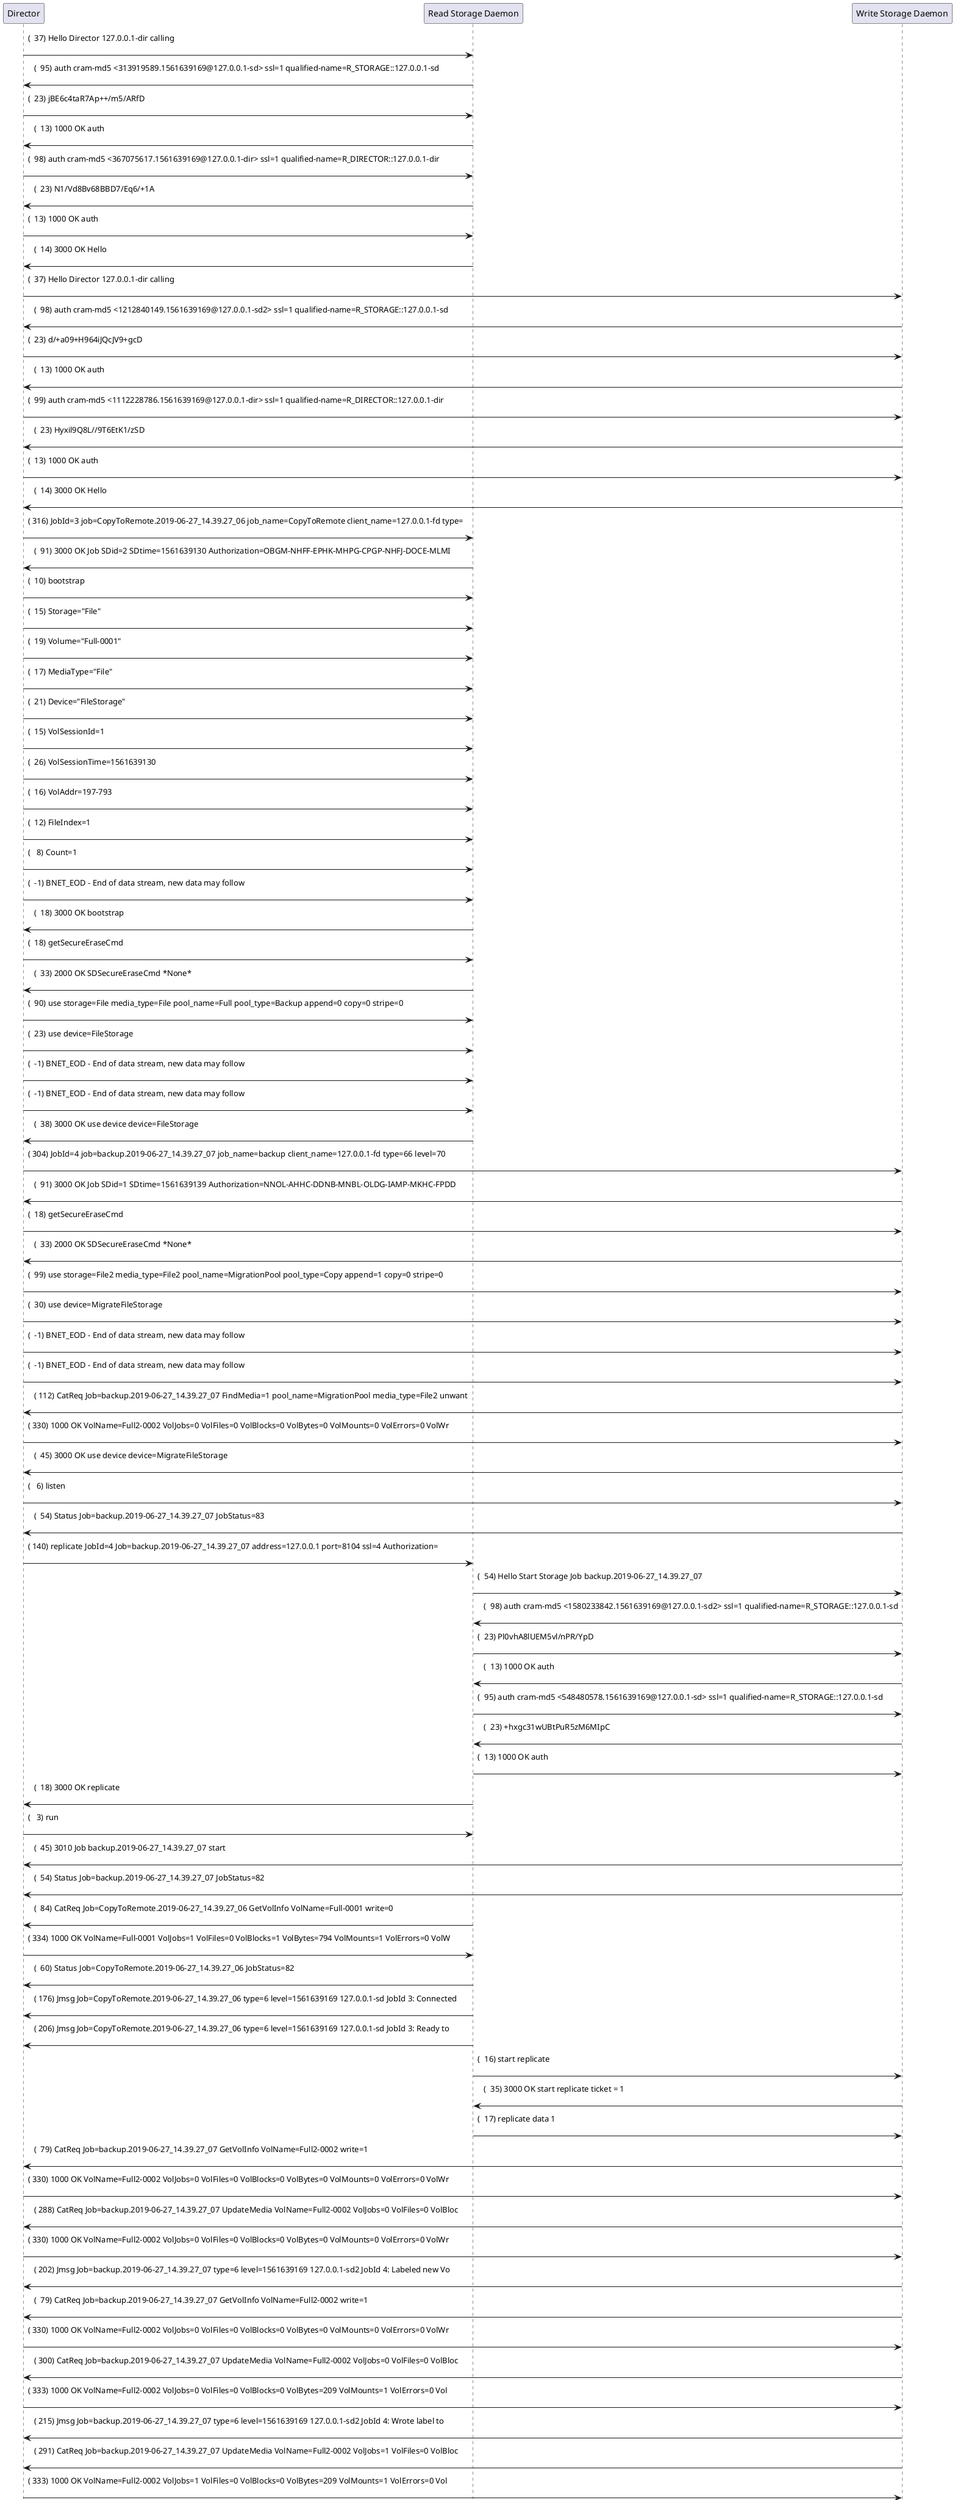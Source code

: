 .. uml::
  :caption: Network Sequence of a Migration of a Single Volume

  @startuml

  participant dir as "Director"
  participant sd as "Read Storage Daemon"
  participant sd2 as "Write Storage Daemon"

  dir -> sd: (  37) Hello Director 127.0.0.1-dir calling \n
  sd -> dir: (  95) auth cram-md5 <313919589.1561639169@127.0.0.1-sd> ssl=1 qualified-name=R_STORAGE::127.0.0.1-sd \n
  dir -> sd: (  23) jBE6c4taR7Ap++/m5/ARfD\n
  sd -> dir: (  13) 1000 OK auth \n
  dir -> sd: (  98) auth cram-md5 <367075617.1561639169@127.0.0.1-dir> ssl=1 qualified-name=R_DIRECTOR::127.0.0.1-dir \n
  sd -> dir: (  23) N1/Vd8Bv68BBD7/Eq6/+1A\n
  dir -> sd: (  13) 1000 OK auth \n
  sd -> dir: (  14) 3000 OK Hello \n
  dir -> sd2: (  37) Hello Director 127.0.0.1-dir calling \n
  sd2 -> dir: (  98) auth cram-md5 <1212840149.1561639169@127.0.0.1-sd2> ssl=1 qualified-name=R_STORAGE::127.0.0.1-sd\n
  dir -> sd2: (  23) d/+a09+H964iJQcJV9+gcD\n
  sd2 -> dir: (  13) 1000 OK auth \n
  dir -> sd2: (  99) auth cram-md5 <1112228786.1561639169@127.0.0.1-dir> ssl=1 qualified-name=R_DIRECTOR::127.0.0.1-dir \n
  sd2 -> dir: (  23) Hyxil9Q8L//9T6EtK1/zSD\n
  dir -> sd2: (  13) 1000 OK auth \n
  sd2 -> dir: (  14) 3000 OK Hello \n
  dir -> sd: ( 316) JobId=3 job=CopyToRemote.2019-06-27_14.39.27_06 job_name=CopyToRemote client_name=127.0.0.1-fd type=\n
  sd -> dir: (  91) 3000 OK Job SDid=2 SDtime=1561639130 Authorization=OBGM-NHFF-EPHK-MHPG-CPGP-NHFJ-DOCE-MLMI \n
  dir -> sd: (  10) bootstrap \n
  dir -> sd: (  15) Storage="File" \n
  dir -> sd: (  19) Volume="Full-0001" \n
  dir -> sd: (  17) MediaType="File" \n
  dir -> sd: (  21) Device="FileStorage" \n
  dir -> sd: (  15) VolSessionId=1 \n
  dir -> sd: (  26) VolSessionTime=1561639130 \n
  dir -> sd: (  16) VolAddr=197-793 \n
  dir -> sd: (  12) FileIndex=1 \n
  dir -> sd: (   8) Count=1 \n
  dir -> sd: (  -1) BNET_EOD - End of data stream, new data may follow\n
  sd -> dir: (  18) 3000 OK bootstrap \n
  dir -> sd: (  18) getSecureEraseCmd \n
  sd -> dir: (  33) 2000 OK SDSecureEraseCmd *None*  \n
  dir -> sd: (  90) use storage=File media_type=File pool_name=Full pool_type=Backup append=0 copy=0 stripe=0 \n
  dir -> sd: (  23) use device=FileStorage \n
  dir -> sd: (  -1) BNET_EOD - End of data stream, new data may follow\n
  dir -> sd: (  -1) BNET_EOD - End of data stream, new data may follow\n
  sd -> dir: (  38) 3000 OK use device device=FileStorage \n
  dir -> sd2: ( 304) JobId=4 job=backup.2019-06-27_14.39.27_07 job_name=backup client_name=127.0.0.1-fd type=66 level=70 \n
  sd2 -> dir: (  91) 3000 OK Job SDid=1 SDtime=1561639139 Authorization=NNOL-AHHC-DDNB-MNBL-OLDG-IAMP-MKHC-FPDD \n
  dir -> sd2: (  18) getSecureEraseCmd \n
  sd2 -> dir: (  33) 2000 OK SDSecureEraseCmd *None*  \n
  dir -> sd2: (  99) use storage=File2 media_type=File2 pool_name=MigrationPool pool_type=Copy append=1 copy=0 stripe=0 \n
  dir -> sd2: (  30) use device=MigrateFileStorage \n
  dir -> sd2: (  -1) BNET_EOD - End of data stream, new data may follow\n
  dir -> sd2: (  -1) BNET_EOD - End of data stream, new data may follow\n
  sd2 -> dir: ( 112) CatReq Job=backup.2019-06-27_14.39.27_07 FindMedia=1 pool_name=MigrationPool media_type=File2 unwant\n
  dir -> sd2: ( 330) 1000 OK VolName=Full2-0002 VolJobs=0 VolFiles=0 VolBlocks=0 VolBytes=0 VolMounts=0 VolErrors=0 VolWr\n
  sd2 -> dir: (  45) 3000 OK use device device=MigrateFileStorage \n
  dir -> sd2: (   6) listen\n
  sd2 -> dir: (  54) Status Job=backup.2019-06-27_14.39.27_07 JobStatus=83 \n
  dir -> sd: ( 140) replicate JobId=4 Job=backup.2019-06-27_14.39.27_07 address=127.0.0.1 port=8104 ssl=4 Authorization=\n
  sd -> sd2: (  54) Hello Start Storage Job backup.2019-06-27_14.39.27_07 \n
  sd2 -> sd: (  98) auth cram-md5 <1580233842.1561639169@127.0.0.1-sd2> ssl=1 qualified-name=R_STORAGE::127.0.0.1-sd\n
  sd -> sd2: (  23) Pl0vhA8lUEM5vl/nPR/YpD\n
  sd2 -> sd: (  13) 1000 OK auth \n
  sd -> sd2: (  95) auth cram-md5 <548480578.1561639169@127.0.0.1-sd> ssl=1 qualified-name=R_STORAGE::127.0.0.1-sd \n
  sd2 -> sd: (  23) +hxgc31wUBtPuR5zM6MIpC\n
  sd -> sd2: (  13) 1000 OK auth \n
  sd -> dir: (  18) 3000 OK replicate \n
  dir -> sd: (   3) run\n
  sd2 -> dir: (  45) 3010 Job backup.2019-06-27_14.39.27_07 start \n
  sd2 -> dir: (  54) Status Job=backup.2019-06-27_14.39.27_07 JobStatus=82 \n
  sd -> dir: (  84) CatReq Job=CopyToRemote.2019-06-27_14.39.27_06 GetVolInfo VolName=Full-0001 write=0 \n
  dir -> sd: ( 334) 1000 OK VolName=Full-0001 VolJobs=1 VolFiles=0 VolBlocks=1 VolBytes=794 VolMounts=1 VolErrors=0 VolW\n
  sd -> dir: (  60) Status Job=CopyToRemote.2019-06-27_14.39.27_06 JobStatus=82 \n
  sd -> dir: ( 176) Jmsg Job=CopyToRemote.2019-06-27_14.39.27_06 type=6 level=1561639169 127.0.0.1-sd JobId 3: Connected\n
  sd -> dir: ( 206) Jmsg Job=CopyToRemote.2019-06-27_14.39.27_06 type=6 level=1561639169 127.0.0.1-sd JobId 3: Ready to \n
  sd -> sd2: (  16) start replicate \n
  sd2 -> sd: (  35) 3000 OK start replicate ticket = 1 \n
  sd -> sd2: (  17) replicate data 1 \n
  sd2 -> dir: (  79) CatReq Job=backup.2019-06-27_14.39.27_07 GetVolInfo VolName=Full2-0002 write=1 \n
  dir -> sd2: ( 330) 1000 OK VolName=Full2-0002 VolJobs=0 VolFiles=0 VolBlocks=0 VolBytes=0 VolMounts=0 VolErrors=0 VolWr\n
  sd2 -> dir: ( 288) CatReq Job=backup.2019-06-27_14.39.27_07 UpdateMedia VolName=Full2-0002 VolJobs=0 VolFiles=0 VolBloc\n
  dir -> sd2: ( 330) 1000 OK VolName=Full2-0002 VolJobs=0 VolFiles=0 VolBlocks=0 VolBytes=0 VolMounts=0 VolErrors=0 VolWr\n
  sd2 -> dir: ( 202) Jmsg Job=backup.2019-06-27_14.39.27_07 type=6 level=1561639169 127.0.0.1-sd2 JobId 4: Labeled new Vo\n
  sd2 -> dir: (  79) CatReq Job=backup.2019-06-27_14.39.27_07 GetVolInfo VolName=Full2-0002 write=1 \n
  dir -> sd2: ( 330) 1000 OK VolName=Full2-0002 VolJobs=0 VolFiles=0 VolBlocks=0 VolBytes=0 VolMounts=0 VolErrors=0 VolWr\n
  sd2 -> dir: ( 300) CatReq Job=backup.2019-06-27_14.39.27_07 UpdateMedia VolName=Full2-0002 VolJobs=0 VolFiles=0 VolBloc\n
  dir -> sd2: ( 333) 1000 OK VolName=Full2-0002 VolJobs=0 VolFiles=0 VolBlocks=0 VolBytes=209 VolMounts=1 VolErrors=0 Vol\n
  sd2 -> dir: ( 215) Jmsg Job=backup.2019-06-27_14.39.27_07 type=6 level=1561639169 127.0.0.1-sd2 JobId 4: Wrote label to\n
  sd2 -> dir: ( 291) CatReq Job=backup.2019-06-27_14.39.27_07 UpdateMedia VolName=Full2-0002 VolJobs=1 VolFiles=0 VolBloc\n
  dir -> sd2: ( 333) 1000 OK VolName=Full2-0002 VolJobs=1 VolFiles=0 VolBlocks=0 VolBytes=209 VolMounts=1 VolErrors=0 Vol\n
  sd2 -> sd: (  13) 3000 OK data \n
  sd -> dir: ( 147) Jmsg Job=CopyToRemote.2019-06-27_14.39.27_06 type=6 level=1561639169 127.0.0.1-sd JobId 3: Forward s\n
  sd -> sd2: (   5) 1 1 0\n
  sd -> sd2: ( 130) 1 3 /home/franku/01-prj/git/bareos-master/regress/bin/tape_optionsP0D BFAYW IG0 B Po Po A b BAA I B\n
  sd -> sd2: (  -1) BNET_EOD - End of data stream, new data may follow\n
  sd2 -> dir: ( 206) UpdCat Job=backup.2019-06-27_14.39.27_07 FileAttributes ]1 3 /home/franku/01-prj/\n
  sd -> sd2: (   5) 1 2 0\n
  sd -> sd2: (  27) # nothing needed for Linux \n
  sd -> sd2: (  -1) BNET_EOD - End of data stream, new data may follow\n
  sd -> sd2: (   5) 1 3 0\n
  sd -> sd2: (  16) CC 9g=\n
  sd -> dir: ( 211) Jmsg Job=CopyToRemote.2019-06-27_14.39.27_06 type=6 level=1561639169 127.0.0.1-sd JobId 3: End of Vo\n
  sd2 -> dir: (  92) UpdCat Job=backup.2019-06-27_14.39.27_07 FileAttributes ]CC 9g=\n
  sd -> dir: ( 111) Jmsg Job=CopyToRemote.2019-06-27_14.39.27_06 type=6 level=1561639169 127.0.0.1-sd JobId 3: End of al\n
  sd -> sd2: (  -1) BNET_EOD - End of data stream, new data may follow\n
  sd -> sd2: (  -1) BNET_EOD - End of data stream, new data may follow\n
  sd2 -> sd: (  23) 3000 OK replicate data \n
  sd2 -> dir: ( 177) Jmsg Job=backup.2019-06-27_14.39.27_07 type=6 level=1561639169 127.0.0.1-sd2 JobId 4: Releasing devi\n
  sd -> sd2: (  14) end replicate \n
  sd2 -> dir: ( 156) CatReq Job=backup.2019-06-27_14.39.27_07 CreateJobMedia FirstIndex=1 LastIndex=1 StartFile=0 EndFile\n
  dir -> sd2: (  23) 1000 OK CreateJobMedia \n
  sd2 -> dir: ( 291) CatReq Job=backup.2019-06-27_14.39.27_07 UpdateMedia VolName=Full2-0002 VolJobs=1 VolFiles=0 VolBloc\n
  dir -> sd2: ( 335) 1000 OK VolName=Full2-0002 VolJobs=1 VolFiles=0 VolBlocks=1 VolBytes=820 VolMounts=1 VolErrors=0 Vol\n
  sd2 -> dir: ( 141) Jmsg Job=backup.2019-06-27_14.39.27_07 type=6 level=1561639169 127.0.0.1-sd2 JobId 4: Elapsed time=0\n
  sd2 -> dir: (  54) Status Job=backup.2019-06-27_14.39.27_07 JobStatus=84 \n
  sd2 -> sd: (  22) 3000 OK end replicate \n
  sd -> sd2: (  -4) BNET_TERMINATE - Conversation terminated, doing close() \n
  sd -> dir: ( 175) Jmsg Job=CopyToRemote.2019-06-27_14.39.27_06 type=6 level=1561639169 127.0.0.1-sd JobId 3: Releasing\n
  sd2 -> dir: (  92) 3099 Job backup.2019-06-27_14.39.27_07 end JobStatus=84 JobFiles=1 JobBytes=173 JobErrors=0 \n
  sd -> dir: ( 297) CatReq Job=CopyToRemote.2019-06-27_14.39.27_06 UpdateMedia VolName=Full-0001 VolJobs=1 VolFiles=0 Vo\n
  sd2 -> dir: (  -1) BNET_EOD - End of data stream, new data may follow\n
  sd2 -> dir: (  -4) BNET_TERMINATE - Conversation terminated, doing close() \n
  sd2 -> dir: (  -1) BNET_EOD - End of data stream, new data may follow\n
  sd2 -> dir: (  -4) BNET_TERMINATE - Conversation terminated, doing close() \n
  dir -> sd: ( 335) 1000 OK VolName=Full-0001 VolJobs=1 VolFiles=0 VolBlocks=1 VolBytes=794 VolMounts=1 VolErrors=0 VolW\n
  sd -> dir: (  60) Status Job=CopyToRemote.2019-06-27_14.39.27_06 JobStatus=82 \n
  sd -> dir: (  98) 3099 Job CopyToRemote.2019-06-27_14.39.27_06 end JobStatus=84 JobFiles=1 JobBytes=173 JobErrors=0 \n
  sd -> dir: (  -1) BNET_EOD - End of data stream, new data may follow\n
  sd -> dir: (  -4) BNET_TERMINATE - Conversation terminated, doing close() \n
  sd -> dir: (  -1) BNET_EOD - End of data stream, new data may follow\n
  sd -> dir: (  -4) BNET_TERMINATE - Conversation terminated, doing close() \n

  @enduml
